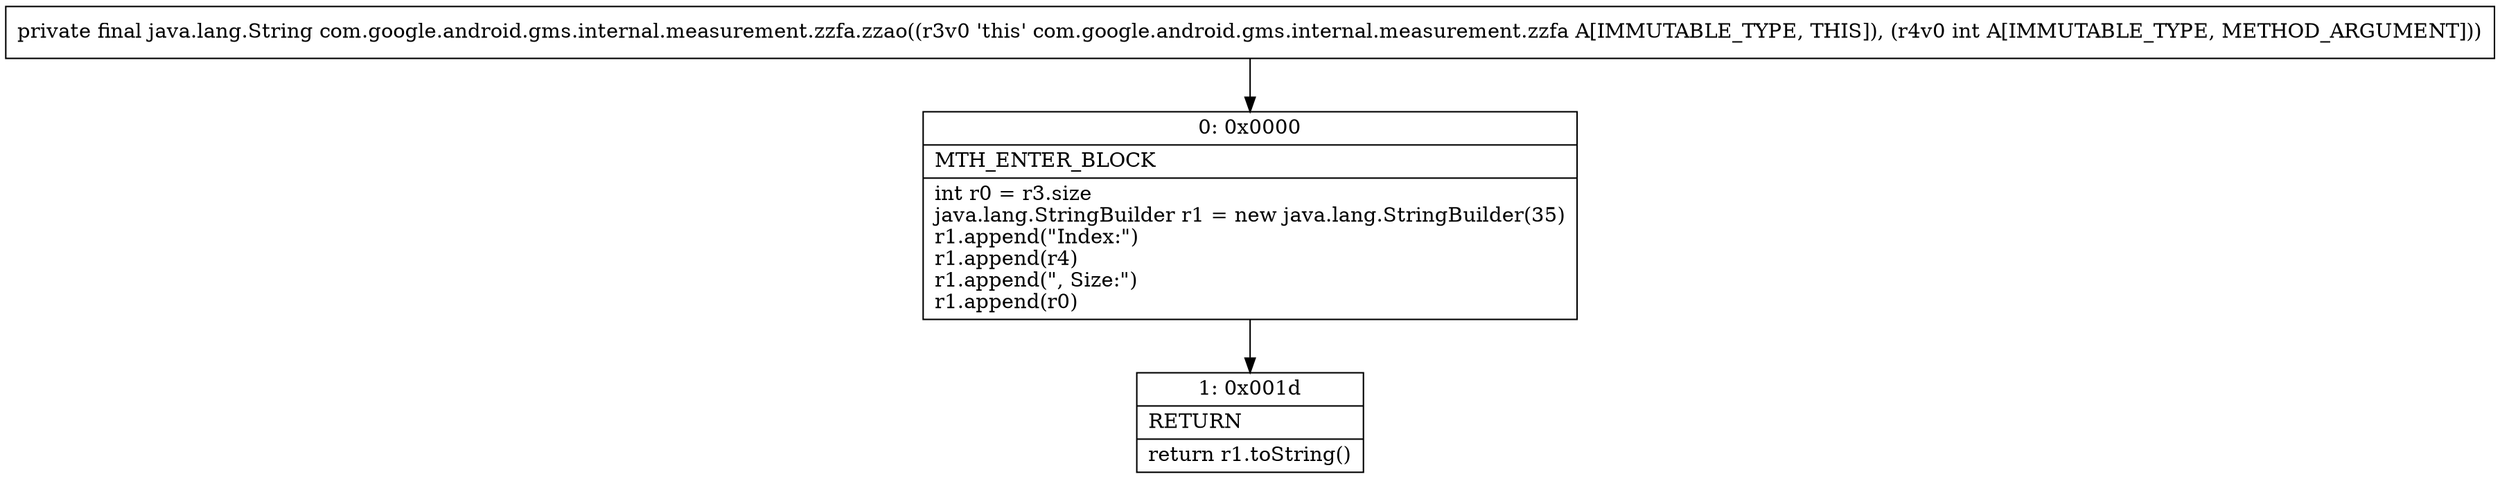 digraph "CFG forcom.google.android.gms.internal.measurement.zzfa.zzao(I)Ljava\/lang\/String;" {
Node_0 [shape=record,label="{0\:\ 0x0000|MTH_ENTER_BLOCK\l|int r0 = r3.size\ljava.lang.StringBuilder r1 = new java.lang.StringBuilder(35)\lr1.append(\"Index:\")\lr1.append(r4)\lr1.append(\", Size:\")\lr1.append(r0)\l}"];
Node_1 [shape=record,label="{1\:\ 0x001d|RETURN\l|return r1.toString()\l}"];
MethodNode[shape=record,label="{private final java.lang.String com.google.android.gms.internal.measurement.zzfa.zzao((r3v0 'this' com.google.android.gms.internal.measurement.zzfa A[IMMUTABLE_TYPE, THIS]), (r4v0 int A[IMMUTABLE_TYPE, METHOD_ARGUMENT])) }"];
MethodNode -> Node_0;
Node_0 -> Node_1;
}

